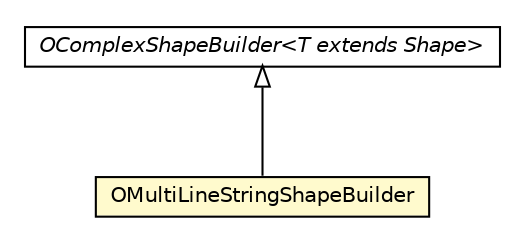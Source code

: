#!/usr/local/bin/dot
#
# Class diagram 
# Generated by UMLGraph version R5_6-24-gf6e263 (http://www.umlgraph.org/)
#

digraph G {
	edge [fontname="Helvetica",fontsize=10,labelfontname="Helvetica",labelfontsize=10];
	node [fontname="Helvetica",fontsize=10,shape=plaintext];
	nodesep=0.25;
	ranksep=0.5;
	// com.orientechnologies.spatial.shape.OMultiLineStringShapeBuilder
	c4589496 [label=<<table title="com.orientechnologies.spatial.shape.OMultiLineStringShapeBuilder" border="0" cellborder="1" cellspacing="0" cellpadding="2" port="p" bgcolor="lemonChiffon" href="./OMultiLineStringShapeBuilder.html">
		<tr><td><table border="0" cellspacing="0" cellpadding="1">
<tr><td align="center" balign="center"> OMultiLineStringShapeBuilder </td></tr>
		</table></td></tr>
		</table>>, URL="./OMultiLineStringShapeBuilder.html", fontname="Helvetica", fontcolor="black", fontsize=10.0];
	// com.orientechnologies.spatial.shape.OComplexShapeBuilder<T extends org.locationtech.spatial4j.shape.Shape>
	c4589506 [label=<<table title="com.orientechnologies.spatial.shape.OComplexShapeBuilder" border="0" cellborder="1" cellspacing="0" cellpadding="2" port="p" href="./OComplexShapeBuilder.html">
		<tr><td><table border="0" cellspacing="0" cellpadding="1">
<tr><td align="center" balign="center"><font face="Helvetica-Oblique"> OComplexShapeBuilder&lt;T extends Shape&gt; </font></td></tr>
		</table></td></tr>
		</table>>, URL="./OComplexShapeBuilder.html", fontname="Helvetica", fontcolor="black", fontsize=10.0];
	//com.orientechnologies.spatial.shape.OMultiLineStringShapeBuilder extends com.orientechnologies.spatial.shape.OComplexShapeBuilder<org.locationtech.spatial4j.shape.jts.JtsGeometry>
	c4589506:p -> c4589496:p [dir=back,arrowtail=empty];
}

